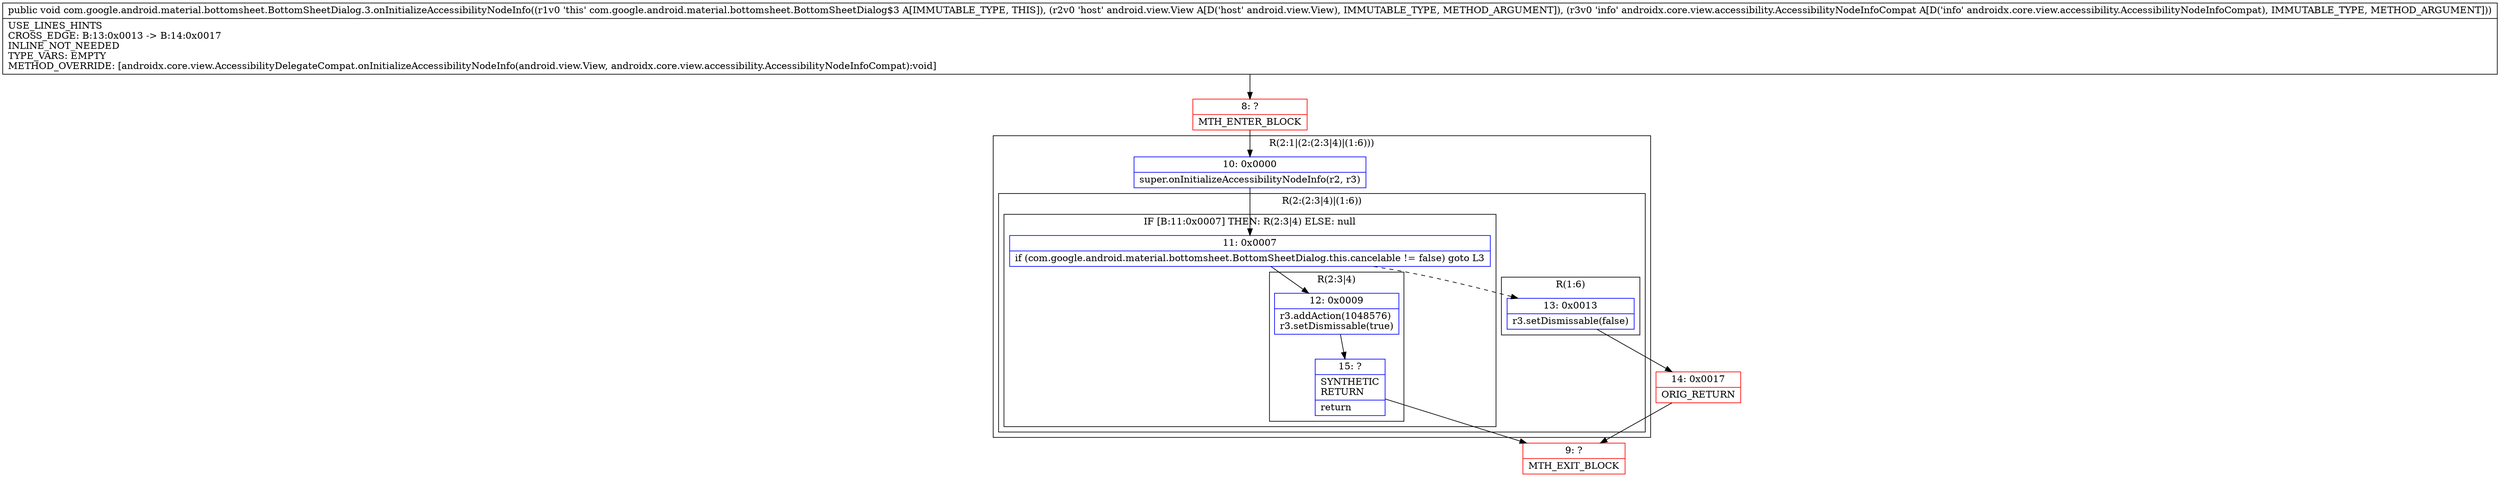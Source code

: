 digraph "CFG forcom.google.android.material.bottomsheet.BottomSheetDialog.3.onInitializeAccessibilityNodeInfo(Landroid\/view\/View;Landroidx\/core\/view\/accessibility\/AccessibilityNodeInfoCompat;)V" {
subgraph cluster_Region_403556352 {
label = "R(2:1|(2:(2:3|4)|(1:6)))";
node [shape=record,color=blue];
Node_10 [shape=record,label="{10\:\ 0x0000|super.onInitializeAccessibilityNodeInfo(r2, r3)\l}"];
subgraph cluster_Region_1606909378 {
label = "R(2:(2:3|4)|(1:6))";
node [shape=record,color=blue];
subgraph cluster_IfRegion_2116643236 {
label = "IF [B:11:0x0007] THEN: R(2:3|4) ELSE: null";
node [shape=record,color=blue];
Node_11 [shape=record,label="{11\:\ 0x0007|if (com.google.android.material.bottomsheet.BottomSheetDialog.this.cancelable != false) goto L3\l}"];
subgraph cluster_Region_190307883 {
label = "R(2:3|4)";
node [shape=record,color=blue];
Node_12 [shape=record,label="{12\:\ 0x0009|r3.addAction(1048576)\lr3.setDismissable(true)\l}"];
Node_15 [shape=record,label="{15\:\ ?|SYNTHETIC\lRETURN\l|return\l}"];
}
}
subgraph cluster_Region_2104248969 {
label = "R(1:6)";
node [shape=record,color=blue];
Node_13 [shape=record,label="{13\:\ 0x0013|r3.setDismissable(false)\l}"];
}
}
}
Node_8 [shape=record,color=red,label="{8\:\ ?|MTH_ENTER_BLOCK\l}"];
Node_9 [shape=record,color=red,label="{9\:\ ?|MTH_EXIT_BLOCK\l}"];
Node_14 [shape=record,color=red,label="{14\:\ 0x0017|ORIG_RETURN\l}"];
MethodNode[shape=record,label="{public void com.google.android.material.bottomsheet.BottomSheetDialog.3.onInitializeAccessibilityNodeInfo((r1v0 'this' com.google.android.material.bottomsheet.BottomSheetDialog$3 A[IMMUTABLE_TYPE, THIS]), (r2v0 'host' android.view.View A[D('host' android.view.View), IMMUTABLE_TYPE, METHOD_ARGUMENT]), (r3v0 'info' androidx.core.view.accessibility.AccessibilityNodeInfoCompat A[D('info' androidx.core.view.accessibility.AccessibilityNodeInfoCompat), IMMUTABLE_TYPE, METHOD_ARGUMENT]))  | USE_LINES_HINTS\lCROSS_EDGE: B:13:0x0013 \-\> B:14:0x0017\lINLINE_NOT_NEEDED\lTYPE_VARS: EMPTY\lMETHOD_OVERRIDE: [androidx.core.view.AccessibilityDelegateCompat.onInitializeAccessibilityNodeInfo(android.view.View, androidx.core.view.accessibility.AccessibilityNodeInfoCompat):void]\l}"];
MethodNode -> Node_8;Node_10 -> Node_11;
Node_11 -> Node_12;
Node_11 -> Node_13[style=dashed];
Node_12 -> Node_15;
Node_15 -> Node_9;
Node_13 -> Node_14;
Node_8 -> Node_10;
Node_14 -> Node_9;
}

